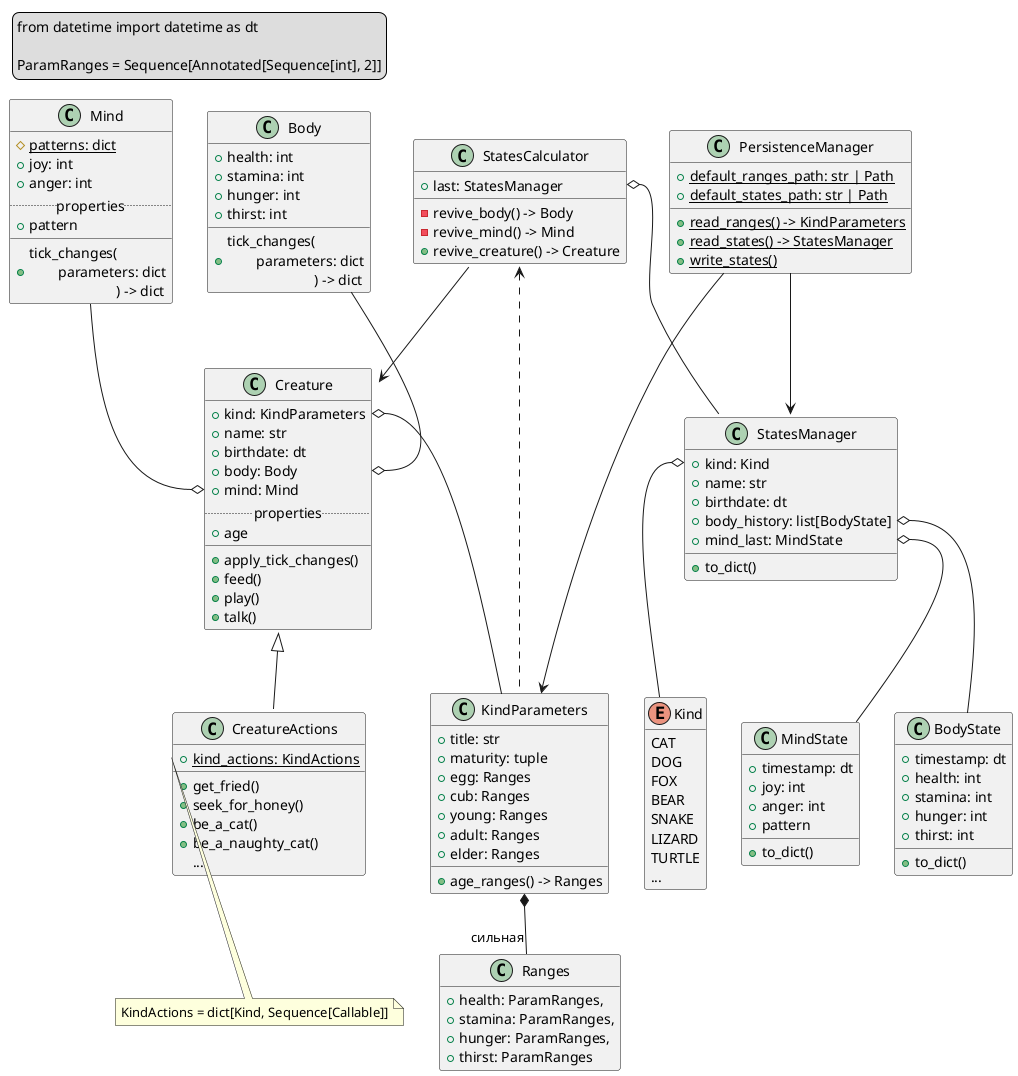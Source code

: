 @startuml

<style>
    legend {
        FontName Fira Mono
    }
    note {
        FontName Fira Mono
    }
</style>


legend top left
    from datetime import datetime as dt

    ParamRanges = Sequence[Annotated[Sequence[int], 2]]
end legend


hide enum empty members

enum Kind {
    CAT
    DOG
    FOX
    BEAR
    SNAKE
    LIZARD
    TURTLE
    ...
}


class Creature {
    +kind: KindParameters
    +name: str
    +birthdate: dt
    +body: Body
    +mind: Mind
    ..properties..
    +age
    __
    +apply_tick_changes()
    +feed()
    +play()
    +talk()
}
Creature <|-- CreatureActions
Creature::kind o-- KindParameters


class CreatureActions {
    +{static}kind_actions: KindActions
    +get_fried()
    +seek_for_honey()
    +be_a_cat()
    +be_a_naughty_cat()
    {method}...
}
note as annotation
    KindActions = dict[Kind, Sequence[Callable]]
end note
CreatureActions::kind_actions .. annotation


class StatesCalculator {
    +last: StatesManager
    -revive_body() -> Body
    -revive_mind() -> Mind
    +revive_creature() -> Creature
}
StatesCalculator::last o-- StatesManager
StatesCalculator --> Creature
StatesCalculator <.. KindParameters


class Body {
    +health: int
    +stamina: int
    +hunger: int
    +thirst: int
    +tick_changes(\n\tparameters: dict\n\t\t\t) -> dict
}
Body --o Creature::body


class Mind {
    #{static}patterns: dict
    +joy: int
    +anger: int
    ..properties..
    +pattern
    __
    +tick_changes(\n\tparameters: dict\n\t\t\t) -> dict
}
Mind --o Creature::mind


class BodyState {
    +timestamp: dt
    +health: int
    +stamina: int
    +hunger: int
    +thirst: int
    +to_dict()
}


class MindState {
    +timestamp: dt
    +joy: int
    +anger: int
    +pattern
    +to_dict()
}


class StatesManager {
    +kind: Kind
    +name: str
    +birthdate: dt
    +body_history: list[BodyState]
    +mind_last: MindState
    +to_dict()
}
StatesManager::kind o-- Kind
StatesManager::mind_last o-- MindState
StatesManager::body_history o-- BodyState


class KindParameters {
    +title: str
    +maturity: tuple
    +egg: Ranges
    +cub: Ranges
    +young: Ranges
    +adult: Ranges
    +elder: Ranges
    +age_ranges() -> Ranges
}
KindParameters *-- "сильная" Ranges


hide Ranges empty methods
class Ranges {
    +health: ParamRanges,
    +stamina: ParamRanges,
    +hunger: ParamRanges,
    +thirst: ParamRanges
}


class PersistenceManager {
    +{static}default_ranges_path: str | Path
    +{static}default_states_path: str | Path
    +{static}read_ranges() -> KindParameters
    +{static}read_states() -> StatesManager
    +{static}write_states()
}
PersistenceManager --> StatesManager
PersistenceManager --> KindParameters


@enduml